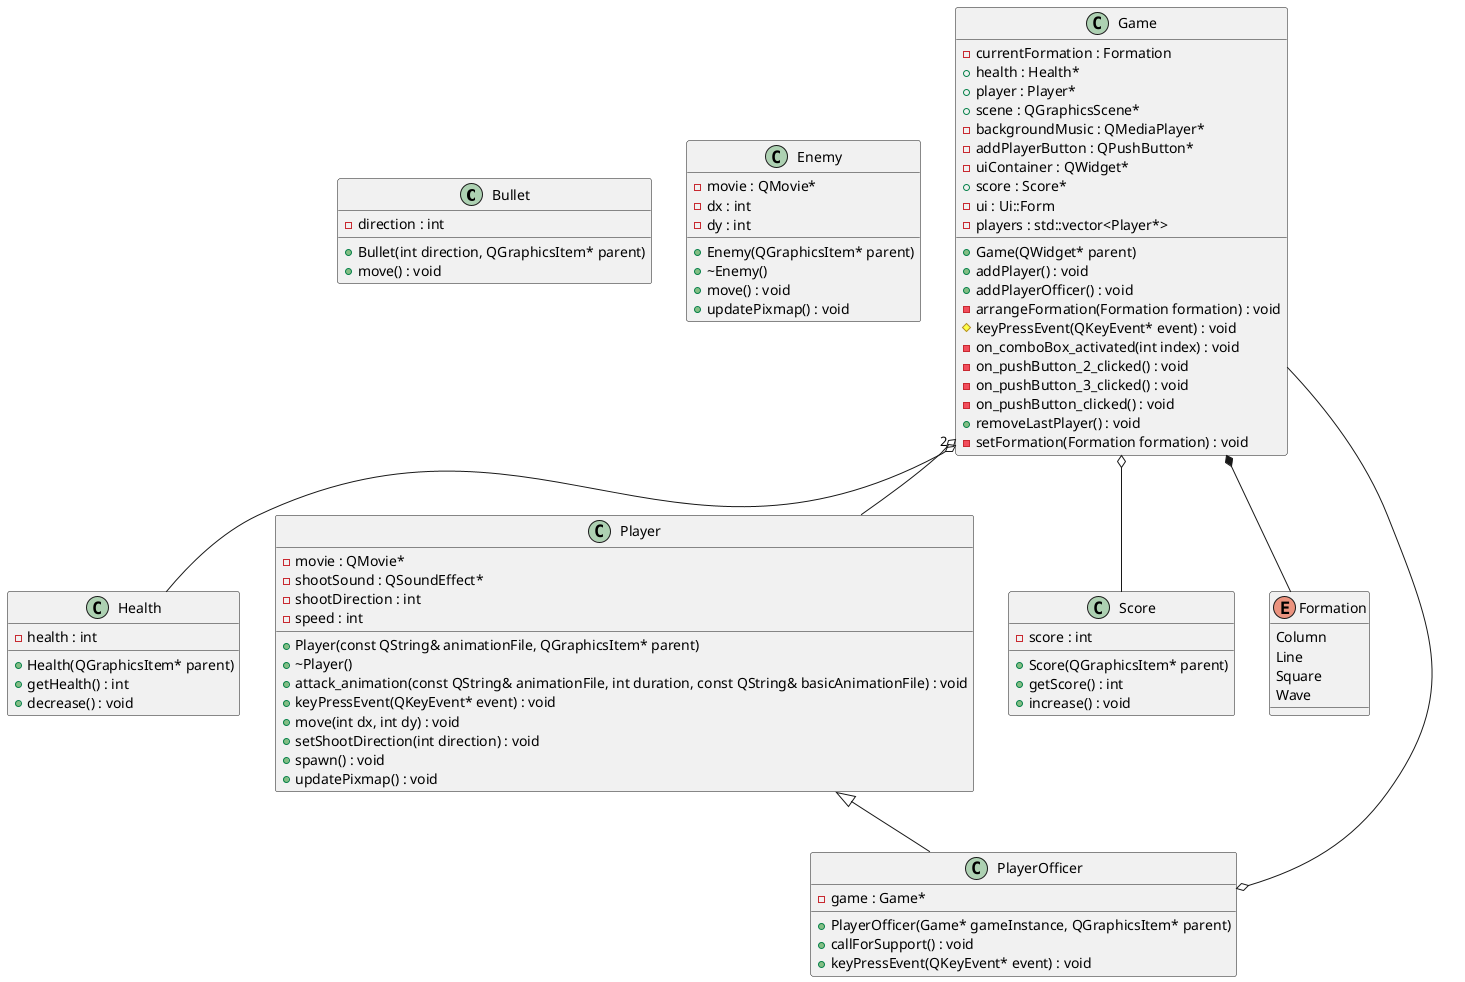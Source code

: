 @startuml





/' Objects '/

class Bullet {
	+Bullet(int direction, QGraphicsItem* parent)
	-direction : int
	+move() : void
}


class Enemy {
	+Enemy(QGraphicsItem* parent)
	+~Enemy()
	-movie : QMovie*
	-dx : int
	-dy : int
	+move() : void
	+updatePixmap() : void
}


class Game {
	+Game(QWidget* parent)
	-currentFormation : Formation
	+health : Health*
	+player : Player*
	+scene : QGraphicsScene*
	-backgroundMusic : QMediaPlayer*
	-addPlayerButton : QPushButton*
	-uiContainer : QWidget*
	+score : Score*
	-ui : Ui::Form
	-players : std::vector<Player*>
	+addPlayer() : void
	+addPlayerOfficer() : void
	-arrangeFormation(Formation formation) : void
	#keyPressEvent(QKeyEvent* event) : void
	-on_comboBox_activated(int index) : void
	-on_pushButton_2_clicked() : void
	-on_pushButton_3_clicked() : void
	-on_pushButton_clicked() : void
	+removeLastPlayer() : void
	-setFormation(Formation formation) : void
}


class Health {
	+Health(QGraphicsItem* parent)
	+getHealth() : int
	-health : int
	+decrease() : void
}


class Player {
	+Player(const QString& animationFile, QGraphicsItem* parent)
	+~Player()
	-movie : QMovie*
	-shootSound : QSoundEffect*
	-shootDirection : int
	-speed : int
	+attack_animation(const QString& animationFile, int duration, const QString& basicAnimationFile) : void
	+keyPressEvent(QKeyEvent* event) : void
	+move(int dx, int dy) : void
	+setShootDirection(int direction) : void
	+spawn() : void
	+updatePixmap() : void
}


class PlayerOfficer {
	+PlayerOfficer(Game* gameInstance, QGraphicsItem* parent)
	-game : Game*
	+callForSupport() : void
	+keyPressEvent(QKeyEvent* event) : void
}


class Score {
	+Score(QGraphicsItem* parent)
	+getScore() : int
	-score : int
	+increase() : void
}


enum Formation {
	Column
	Line
	Square
	Wave
}





/' Inheritance relationships '/

Player <|-- PlayerOfficer





/' Aggregation relationships '/

Game *-- Formation


Game o-- Health


Game "2" o-- Player


Game o-- Score


PlayerOfficer o-- Game






/' Nested objects '/



@enduml

